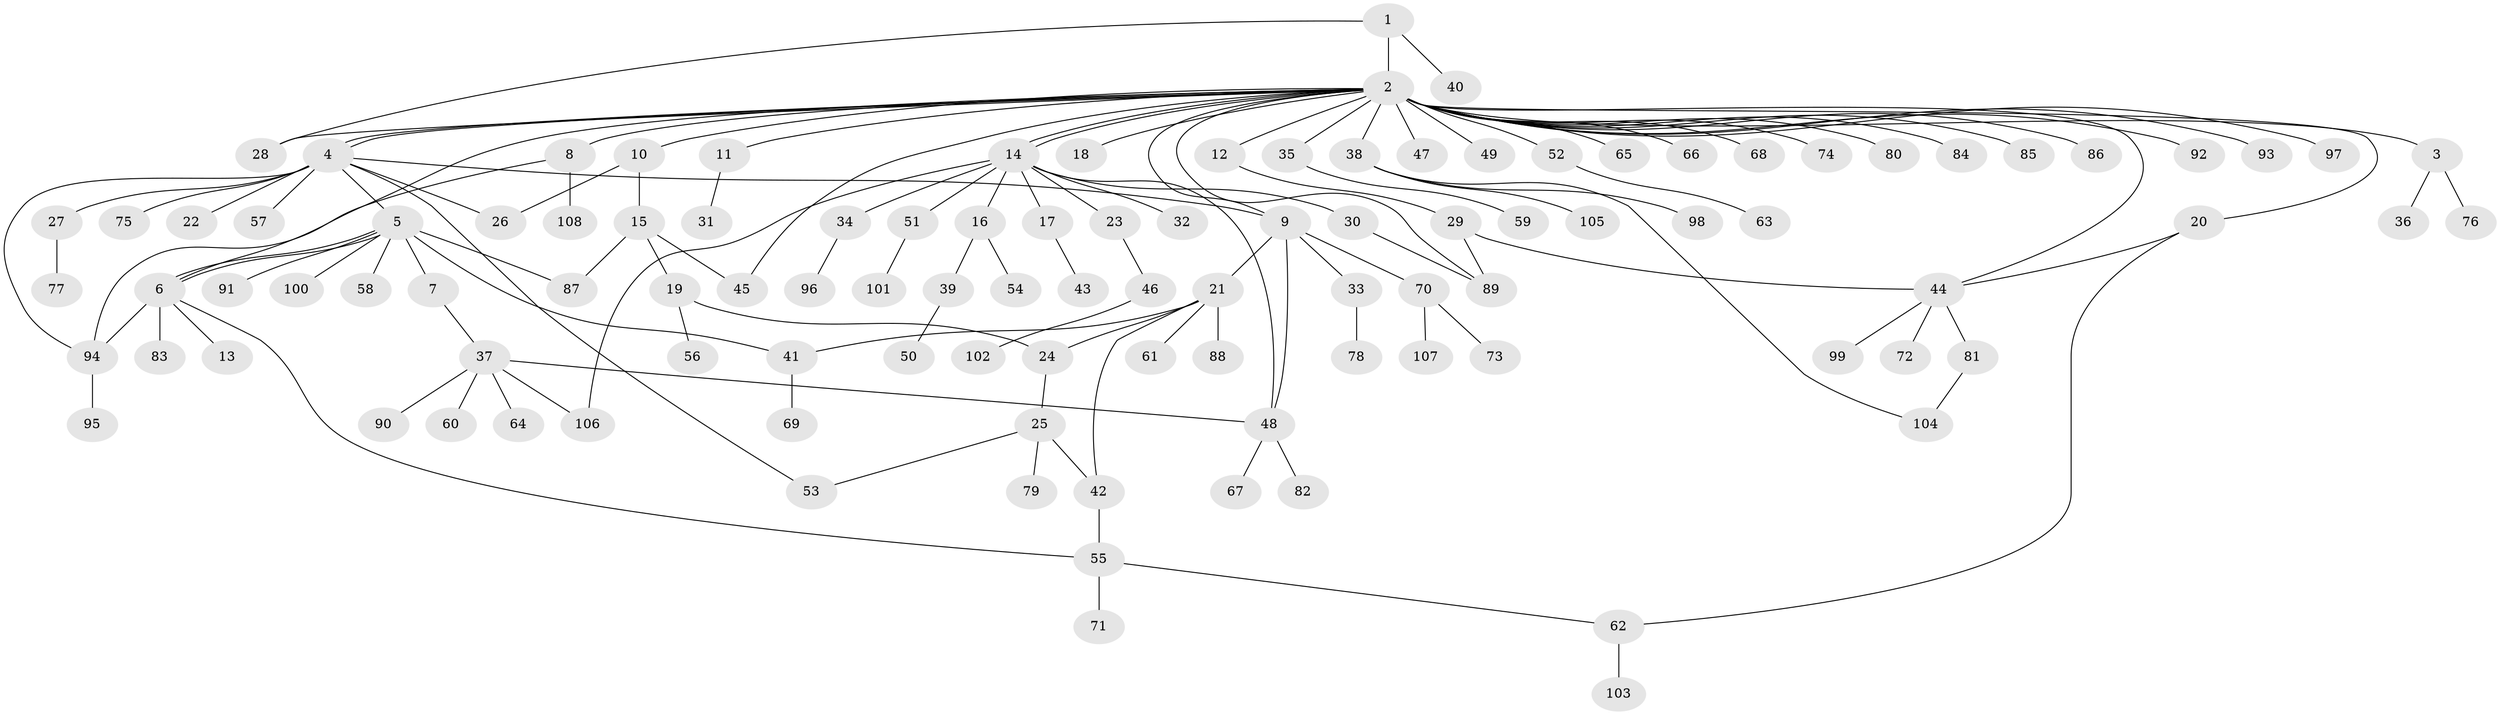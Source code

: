 // coarse degree distribution, {2: 0.13414634146341464, 32: 0.012195121951219513, 14: 0.012195121951219513, 8: 0.012195121951219513, 6: 0.024390243902439025, 5: 0.024390243902439025, 3: 0.10975609756097561, 1: 0.5975609756097561, 11: 0.012195121951219513, 4: 0.04878048780487805, 7: 0.012195121951219513}
// Generated by graph-tools (version 1.1) at 2025/23/03/03/25 07:23:51]
// undirected, 108 vertices, 132 edges
graph export_dot {
graph [start="1"]
  node [color=gray90,style=filled];
  1;
  2;
  3;
  4;
  5;
  6;
  7;
  8;
  9;
  10;
  11;
  12;
  13;
  14;
  15;
  16;
  17;
  18;
  19;
  20;
  21;
  22;
  23;
  24;
  25;
  26;
  27;
  28;
  29;
  30;
  31;
  32;
  33;
  34;
  35;
  36;
  37;
  38;
  39;
  40;
  41;
  42;
  43;
  44;
  45;
  46;
  47;
  48;
  49;
  50;
  51;
  52;
  53;
  54;
  55;
  56;
  57;
  58;
  59;
  60;
  61;
  62;
  63;
  64;
  65;
  66;
  67;
  68;
  69;
  70;
  71;
  72;
  73;
  74;
  75;
  76;
  77;
  78;
  79;
  80;
  81;
  82;
  83;
  84;
  85;
  86;
  87;
  88;
  89;
  90;
  91;
  92;
  93;
  94;
  95;
  96;
  97;
  98;
  99;
  100;
  101;
  102;
  103;
  104;
  105;
  106;
  107;
  108;
  1 -- 2;
  1 -- 28;
  1 -- 40;
  2 -- 3;
  2 -- 4;
  2 -- 4;
  2 -- 6;
  2 -- 8;
  2 -- 9;
  2 -- 10;
  2 -- 11;
  2 -- 12;
  2 -- 14;
  2 -- 14;
  2 -- 18;
  2 -- 20;
  2 -- 28;
  2 -- 35;
  2 -- 38;
  2 -- 44;
  2 -- 45;
  2 -- 47;
  2 -- 49;
  2 -- 52;
  2 -- 65;
  2 -- 66;
  2 -- 68;
  2 -- 74;
  2 -- 80;
  2 -- 84;
  2 -- 85;
  2 -- 86;
  2 -- 89;
  2 -- 92;
  2 -- 93;
  2 -- 97;
  3 -- 36;
  3 -- 76;
  4 -- 5;
  4 -- 9;
  4 -- 22;
  4 -- 26;
  4 -- 27;
  4 -- 53;
  4 -- 57;
  4 -- 75;
  4 -- 94;
  5 -- 6;
  5 -- 6;
  5 -- 7;
  5 -- 41;
  5 -- 58;
  5 -- 87;
  5 -- 91;
  5 -- 100;
  6 -- 13;
  6 -- 55;
  6 -- 83;
  6 -- 94;
  7 -- 37;
  8 -- 94;
  8 -- 108;
  9 -- 21;
  9 -- 33;
  9 -- 48;
  9 -- 70;
  10 -- 15;
  10 -- 26;
  11 -- 31;
  12 -- 29;
  14 -- 16;
  14 -- 17;
  14 -- 23;
  14 -- 30;
  14 -- 32;
  14 -- 34;
  14 -- 48;
  14 -- 51;
  14 -- 106;
  15 -- 19;
  15 -- 45;
  15 -- 87;
  16 -- 39;
  16 -- 54;
  17 -- 43;
  19 -- 24;
  19 -- 56;
  20 -- 44;
  20 -- 62;
  21 -- 24;
  21 -- 41;
  21 -- 42;
  21 -- 61;
  21 -- 88;
  23 -- 46;
  24 -- 25;
  25 -- 42;
  25 -- 53;
  25 -- 79;
  27 -- 77;
  29 -- 44;
  29 -- 89;
  30 -- 89;
  33 -- 78;
  34 -- 96;
  35 -- 59;
  37 -- 48;
  37 -- 60;
  37 -- 64;
  37 -- 90;
  37 -- 106;
  38 -- 98;
  38 -- 104;
  38 -- 105;
  39 -- 50;
  41 -- 69;
  42 -- 55;
  44 -- 72;
  44 -- 81;
  44 -- 99;
  46 -- 102;
  48 -- 67;
  48 -- 82;
  51 -- 101;
  52 -- 63;
  55 -- 62;
  55 -- 71;
  62 -- 103;
  70 -- 73;
  70 -- 107;
  81 -- 104;
  94 -- 95;
}

